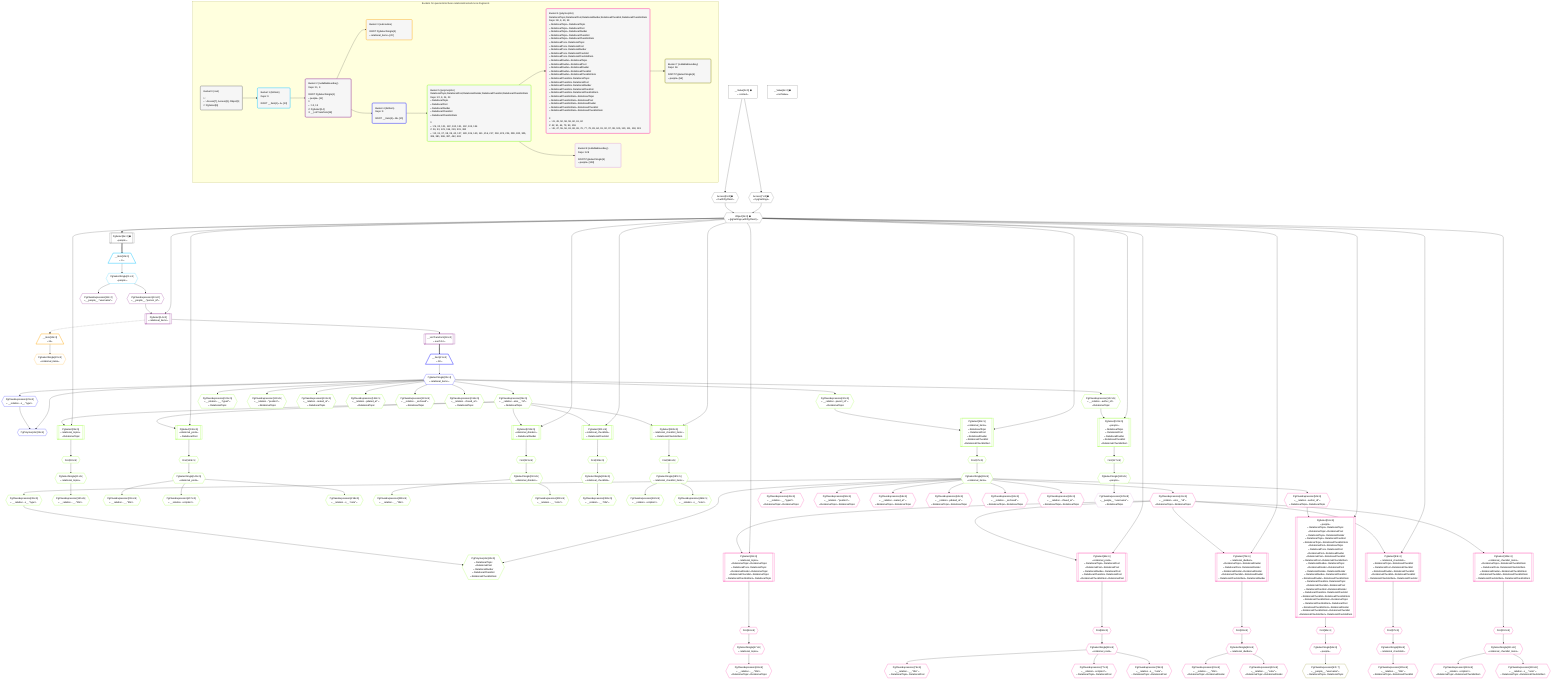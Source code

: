 %%{init: {'themeVariables': { 'fontSize': '12px'}}}%%
graph TD
    classDef path fill:#eee,stroke:#000,color:#000
    classDef plan fill:#fff,stroke-width:1px,color:#000
    classDef itemplan fill:#fff,stroke-width:2px,color:#000
    classDef unbatchedplan fill:#dff,stroke-width:1px,color:#000
    classDef sideeffectplan fill:#fcc,stroke-width:2px,color:#000
    classDef bucket fill:#f6f6f6,color:#000,stroke-width:2px,text-align:left


    %% plan dependencies
    Object9{{"Object[9∈0] ➊<br />ᐸ{pgSettings,withPgClient}ᐳ"}}:::plan
    Access7{{"Access[7∈0] ➊<br />ᐸ2.pgSettingsᐳ"}}:::plan
    Access8{{"Access[8∈0] ➊<br />ᐸ2.withPgClientᐳ"}}:::plan
    Access7 & Access8 --> Object9
    PgSelect6[["PgSelect[6∈0] ➊<br />ᐸpeopleᐳ"]]:::plan
    Object9 --> PgSelect6
    __Value2["__Value[2∈0] ➊<br />ᐸcontextᐳ"]:::plan
    __Value2 --> Access7
    __Value2 --> Access8
    __Value4["__Value[4∈0] ➊<br />ᐸrootValueᐳ"]:::plan
    __Item10[/"__Item[10∈1]<br />ᐸ6ᐳ"\]:::itemplan
    PgSelect6 ==> __Item10
    PgSelectSingle11{{"PgSelectSingle[11∈1]<br />ᐸpeopleᐳ"}}:::plan
    __Item10 --> PgSelectSingle11
    PgSelect14[["PgSelect[14∈2]<br />ᐸrelational_itemsᐳ"]]:::plan
    PgClassExpression13{{"PgClassExpression[13∈2]<br />ᐸ__people__.”person_id”ᐳ"}}:::plan
    Object9 & PgClassExpression13 --> PgSelect14
    PgClassExpression12{{"PgClassExpression[12∈2]<br />ᐸ__people__.”username”ᐳ"}}:::plan
    PgSelectSingle11 --> PgClassExpression12
    PgSelectSingle11 --> PgClassExpression13
    __ListTransform18[["__ListTransform[18∈2]<br />ᐸeach:14ᐳ"]]:::plan
    PgSelect14 --> __ListTransform18
    __Item19[/"__Item[19∈3]<br />ᐸ14ᐳ"\]:::itemplan
    PgSelect14 -.-> __Item19
    PgSelectSingle20{{"PgSelectSingle[20∈3]<br />ᐸrelational_itemsᐳ"}}:::plan
    __Item19 --> PgSelectSingle20
    PgPolymorphic24{{"PgPolymorphic[24∈4]"}}:::plan
    PgSelectSingle22{{"PgSelectSingle[22∈4]<br />ᐸrelational_itemsᐳ"}}:::plan
    PgClassExpression23{{"PgClassExpression[23∈4]<br />ᐸ__relation...s__.”type”ᐳ"}}:::plan
    PgSelectSingle22 & PgClassExpression23 --> PgPolymorphic24
    __Item21[/"__Item[21∈4]<br />ᐸ18ᐳ"\]:::itemplan
    __ListTransform18 ==> __Item21
    __Item21 --> PgSelectSingle22
    PgSelectSingle22 --> PgClassExpression23
    PgSelect26[["PgSelect[26∈5]<br />ᐸrelational_topicsᐳ<br />ᐳRelationalTopic"]]:::plan
    PgClassExpression25{{"PgClassExpression[25∈5]<br />ᐸ__relation...ems__.”id”ᐳ<br />ᐳRelationalTopic"}}:::plan
    Object9 & PgClassExpression25 --> PgSelect26
    PgSelect33[["PgSelect[33∈5]<br />ᐸrelational_itemsᐳ<br />ᐳRelationalTopic<br />ᐳRelationalPost<br />ᐳRelationalDivider<br />ᐳRelationalChecklist<br />ᐳRelationalChecklistItem"]]:::plan
    PgClassExpression32{{"PgClassExpression[32∈5]<br />ᐸ__relation...parent_id”ᐳ<br />ᐳRelationalTopic"}}:::plan
    Object9 & PgClassExpression32 --> PgSelect33
    PgPolymorphic40{{"PgPolymorphic[40∈5]<br />ᐳRelationalTopic<br />ᐳRelationalPost<br />ᐳRelationalDivider<br />ᐳRelationalChecklist<br />ᐳRelationalChecklistItem"}}:::plan
    PgSelectSingle38{{"PgSelectSingle[38∈5]<br />ᐸrelational_itemsᐳ"}}:::plan
    PgClassExpression39{{"PgClassExpression[39∈5]<br />ᐸ__relation...s__.”type”ᐳ"}}:::plan
    PgSelectSingle38 & PgClassExpression39 --> PgPolymorphic40
    PgSelect123[["PgSelect[123∈5]<br />ᐸpeopleᐳ<br />ᐳRelationalTopic<br />ᐳRelationalPost<br />ᐳRelationalDivider<br />ᐳRelationalChecklist<br />ᐳRelationalChecklistItem"]]:::plan
    PgClassExpression122{{"PgClassExpression[122∈5]<br />ᐸ__relation...author_id”ᐳ<br />ᐳRelationalTopic"}}:::plan
    Object9 & PgClassExpression122 --> PgSelect123
    PgSelect136[["PgSelect[136∈5]<br />ᐸrelational_postsᐳ<br />ᐳRelationalPost"]]:::plan
    Object9 & PgClassExpression25 --> PgSelect136
    PgSelect219[["PgSelect[219∈5]<br />ᐸrelational_dividersᐳ<br />ᐳRelationalDivider"]]:::plan
    Object9 & PgClassExpression25 --> PgSelect219
    PgSelect301[["PgSelect[301∈5]<br />ᐸrelational_checklistsᐳ<br />ᐳRelationalChecklist"]]:::plan
    Object9 & PgClassExpression25 --> PgSelect301
    PgSelect382[["PgSelect[382∈5]<br />ᐸrelational_checklist_itemsᐳ<br />ᐳRelationalChecklistItem"]]:::plan
    Object9 & PgClassExpression25 --> PgSelect382
    PgSelectSingle22 --> PgClassExpression25
    First30{{"First[30∈5]"}}:::plan
    PgSelect26 --> First30
    PgSelectSingle31{{"PgSelectSingle[31∈5]<br />ᐸrelational_topicsᐳ"}}:::plan
    First30 --> PgSelectSingle31
    PgSelectSingle22 --> PgClassExpression32
    First37{{"First[37∈5]"}}:::plan
    PgSelect33 --> First37
    First37 --> PgSelectSingle38
    PgSelectSingle38 --> PgClassExpression39
    PgClassExpression121{{"PgClassExpression[121∈5]<br />ᐸ__relation...__.”type2”ᐳ<br />ᐳRelationalTopic"}}:::plan
    PgSelectSingle22 --> PgClassExpression121
    PgSelectSingle22 --> PgClassExpression122
    First127{{"First[127∈5]"}}:::plan
    PgSelect123 --> First127
    PgSelectSingle128{{"PgSelectSingle[128∈5]<br />ᐸpeopleᐳ"}}:::plan
    First127 --> PgSelectSingle128
    PgClassExpression130{{"PgClassExpression[130∈5]<br />ᐸ__relation...”position”ᐳ<br />ᐳRelationalTopic"}}:::plan
    PgSelectSingle22 --> PgClassExpression130
    PgClassExpression131{{"PgClassExpression[131∈5]<br />ᐸ__relation...reated_at”ᐳ<br />ᐳRelationalTopic"}}:::plan
    PgSelectSingle22 --> PgClassExpression131
    PgClassExpression132{{"PgClassExpression[132∈5]<br />ᐸ__relation...pdated_at”ᐳ<br />ᐳRelationalTopic"}}:::plan
    PgSelectSingle22 --> PgClassExpression132
    PgClassExpression133{{"PgClassExpression[133∈5]<br />ᐸ__relation..._archived”ᐳ<br />ᐳRelationalTopic"}}:::plan
    PgSelectSingle22 --> PgClassExpression133
    PgClassExpression134{{"PgClassExpression[134∈5]<br />ᐸ__relation...chived_at”ᐳ<br />ᐳRelationalTopic"}}:::plan
    PgSelectSingle22 --> PgClassExpression134
    PgClassExpression135{{"PgClassExpression[135∈5]<br />ᐸ__relation...__.”title”ᐳ"}}:::plan
    PgSelectSingle31 --> PgClassExpression135
    First140{{"First[140∈5]"}}:::plan
    PgSelect136 --> First140
    PgSelectSingle141{{"PgSelectSingle[141∈5]<br />ᐸrelational_postsᐳ"}}:::plan
    First140 --> PgSelectSingle141
    PgClassExpression216{{"PgClassExpression[216∈5]<br />ᐸ__relation...__.”title”ᐳ"}}:::plan
    PgSelectSingle141 --> PgClassExpression216
    PgClassExpression217{{"PgClassExpression[217∈5]<br />ᐸ__relation...scription”ᐳ"}}:::plan
    PgSelectSingle141 --> PgClassExpression217
    PgClassExpression218{{"PgClassExpression[218∈5]<br />ᐸ__relation...s__.”note”ᐳ"}}:::plan
    PgSelectSingle141 --> PgClassExpression218
    First223{{"First[223∈5]"}}:::plan
    PgSelect219 --> First223
    PgSelectSingle224{{"PgSelectSingle[224∈5]<br />ᐸrelational_dividersᐳ"}}:::plan
    First223 --> PgSelectSingle224
    PgClassExpression299{{"PgClassExpression[299∈5]<br />ᐸ__relation...__.”title”ᐳ"}}:::plan
    PgSelectSingle224 --> PgClassExpression299
    PgClassExpression300{{"PgClassExpression[300∈5]<br />ᐸ__relation...__.”color”ᐳ"}}:::plan
    PgSelectSingle224 --> PgClassExpression300
    First305{{"First[305∈5]"}}:::plan
    PgSelect301 --> First305
    PgSelectSingle306{{"PgSelectSingle[306∈5]<br />ᐸrelational_checklistsᐳ"}}:::plan
    First305 --> PgSelectSingle306
    PgClassExpression381{{"PgClassExpression[381∈5]<br />ᐸ__relation...__.”title”ᐳ"}}:::plan
    PgSelectSingle306 --> PgClassExpression381
    First386{{"First[386∈5]"}}:::plan
    PgSelect382 --> First386
    PgSelectSingle387{{"PgSelectSingle[387∈5]<br />ᐸrelational_checklist_itemsᐳ"}}:::plan
    First386 --> PgSelectSingle387
    PgClassExpression462{{"PgClassExpression[462∈5]<br />ᐸ__relation...scription”ᐳ"}}:::plan
    PgSelectSingle387 --> PgClassExpression462
    PgClassExpression463{{"PgClassExpression[463∈5]<br />ᐸ__relation...s__.”note”ᐳ"}}:::plan
    PgSelectSingle387 --> PgClassExpression463
    PgSelect42[["PgSelect[42∈6]<br />ᐸrelational_topicsᐳ<br />ᐳRelationalTopicᐳRelationalTopic<br />ᐳRelationalPostᐳRelationalTopic<br />ᐳRelationalDividerᐳRelationalTopic<br />ᐳRelationalChecklistᐳRelationalTopic<br />ᐳRelationalChecklistItemᐳRelationalTopic"]]:::plan
    PgClassExpression41{{"PgClassExpression[41∈6]<br />ᐸ__relation...ems__.”id”ᐳ<br />ᐳRelationalTopicᐳRelationalTopic"}}:::plan
    Object9 & PgClassExpression41 --> PgSelect42
    PgSelect51[["PgSelect[51∈6]<br />ᐸpeopleᐳ<br />ᐳRelationalTopicᐳRelationalTopic<br />ᐳRelationalTopicᐳRelationalPost<br />ᐳRelationalTopicᐳRelationalDivider<br />ᐳRelationalTopicᐳRelationalChecklist<br />ᐳRelationalTopicᐳRelationalChecklistItem<br />ᐳRelationalPostᐳRelationalTopic<br />ᐳRelationalPostᐳRelationalPost<br />ᐳRelationalPostᐳRelationalDivider<br />ᐳRelationalPostᐳRelationalChecklist<br />ᐳRelationalPostᐳRelationalChecklistItem<br />ᐳRelationalDividerᐳRelationalTopic<br />ᐳRelationalDividerᐳRelationalPost<br />ᐳRelationalDividerᐳRelationalDivider<br />ᐳRelationalDividerᐳRelationalChecklist<br />ᐳRelationalDividerᐳRelationalChecklistItem<br />ᐳRelationalChecklistᐳRelationalTopic<br />ᐳRelationalChecklistᐳRelationalPost<br />ᐳRelationalChecklistᐳRelationalDivider<br />ᐳRelationalChecklistᐳRelationalChecklist<br />ᐳRelationalChecklistᐳRelationalChecklistItem<br />ᐳRelationalChecklistItemᐳRelationalTopic<br />ᐳRelationalChecklistItemᐳRelationalPost<br />ᐳRelationalChecklistItemᐳRelationalDivider<br />ᐳRelationalChecklistItemᐳRelationalChecklist<br />ᐳRelationalChecklistItemᐳRelationalChecklistItem"]]:::plan
    PgClassExpression50{{"PgClassExpression[50∈6]<br />ᐸ__relation...author_id”ᐳ<br />ᐳRelationalTopicᐳRelationalTopic"}}:::plan
    Object9 & PgClassExpression50 --> PgSelect51
    PgSelect64[["PgSelect[64∈6]<br />ᐸrelational_postsᐳ<br />ᐳRelationalTopicᐳRelationalPost<br />ᐳRelationalPostᐳRelationalPost<br />ᐳRelationalDividerᐳRelationalPost<br />ᐳRelationalChecklistᐳRelationalPost<br />ᐳRelationalChecklistItemᐳRelationalPost"]]:::plan
    Object9 & PgClassExpression41 --> PgSelect64
    PgSelect79[["PgSelect[79∈6]<br />ᐸrelational_dividersᐳ<br />ᐳRelationalTopicᐳRelationalDivider<br />ᐳRelationalPostᐳRelationalDivider<br />ᐳRelationalDividerᐳRelationalDivider<br />ᐳRelationalChecklistᐳRelationalDivider<br />ᐳRelationalChecklistItemᐳRelationalDivider"]]:::plan
    Object9 & PgClassExpression41 --> PgSelect79
    PgSelect93[["PgSelect[93∈6]<br />ᐸrelational_checklistsᐳ<br />ᐳRelationalTopicᐳRelationalChecklist<br />ᐳRelationalPostᐳRelationalChecklist<br />ᐳRelationalDividerᐳRelationalChecklist<br />ᐳRelationalChecklistᐳRelationalChecklist<br />ᐳRelationalChecklistItemᐳRelationalChecklist"]]:::plan
    Object9 & PgClassExpression41 --> PgSelect93
    PgSelect106[["PgSelect[106∈6]<br />ᐸrelational_checklist_itemsᐳ<br />ᐳRelationalTopicᐳRelationalChecklistItem<br />ᐳRelationalPostᐳRelationalChecklistItem<br />ᐳRelationalDividerᐳRelationalChecklistItem<br />ᐳRelationalChecklistᐳRelationalChecklistItem<br />ᐳRelationalChecklistItemᐳRelationalChecklistItem"]]:::plan
    Object9 & PgClassExpression41 --> PgSelect106
    PgSelectSingle38 --> PgClassExpression41
    First46{{"First[46∈6]"}}:::plan
    PgSelect42 --> First46
    PgSelectSingle47{{"PgSelectSingle[47∈6]<br />ᐸrelational_topicsᐳ"}}:::plan
    First46 --> PgSelectSingle47
    PgClassExpression49{{"PgClassExpression[49∈6]<br />ᐸ__relation...__.”type2”ᐳ<br />ᐳRelationalTopicᐳRelationalTopic"}}:::plan
    PgSelectSingle38 --> PgClassExpression49
    PgSelectSingle38 --> PgClassExpression50
    First55{{"First[55∈6]"}}:::plan
    PgSelect51 --> First55
    PgSelectSingle56{{"PgSelectSingle[56∈6]<br />ᐸpeopleᐳ"}}:::plan
    First55 --> PgSelectSingle56
    PgClassExpression58{{"PgClassExpression[58∈6]<br />ᐸ__relation...”position”ᐳ<br />ᐳRelationalTopicᐳRelationalTopic"}}:::plan
    PgSelectSingle38 --> PgClassExpression58
    PgClassExpression59{{"PgClassExpression[59∈6]<br />ᐸ__relation...reated_at”ᐳ<br />ᐳRelationalTopicᐳRelationalTopic"}}:::plan
    PgSelectSingle38 --> PgClassExpression59
    PgClassExpression60{{"PgClassExpression[60∈6]<br />ᐸ__relation...pdated_at”ᐳ<br />ᐳRelationalTopicᐳRelationalTopic"}}:::plan
    PgSelectSingle38 --> PgClassExpression60
    PgClassExpression61{{"PgClassExpression[61∈6]<br />ᐸ__relation..._archived”ᐳ<br />ᐳRelationalTopicᐳRelationalTopic"}}:::plan
    PgSelectSingle38 --> PgClassExpression61
    PgClassExpression62{{"PgClassExpression[62∈6]<br />ᐸ__relation...chived_at”ᐳ<br />ᐳRelationalTopicᐳRelationalTopic"}}:::plan
    PgSelectSingle38 --> PgClassExpression62
    PgClassExpression63{{"PgClassExpression[63∈6]<br />ᐸ__relation...__.”title”ᐳ<br />ᐳRelationalTopicᐳRelationalTopic"}}:::plan
    PgSelectSingle47 --> PgClassExpression63
    First68{{"First[68∈6]"}}:::plan
    PgSelect64 --> First68
    PgSelectSingle69{{"PgSelectSingle[69∈6]<br />ᐸrelational_postsᐳ"}}:::plan
    First68 --> PgSelectSingle69
    PgClassExpression76{{"PgClassExpression[76∈6]<br />ᐸ__relation...__.”title”ᐳ<br />ᐳRelationalTopicᐳRelationalPost"}}:::plan
    PgSelectSingle69 --> PgClassExpression76
    PgClassExpression77{{"PgClassExpression[77∈6]<br />ᐸ__relation...scription”ᐳ<br />ᐳRelationalTopicᐳRelationalPost"}}:::plan
    PgSelectSingle69 --> PgClassExpression77
    PgClassExpression78{{"PgClassExpression[78∈6]<br />ᐸ__relation...s__.”note”ᐳ<br />ᐳRelationalTopicᐳRelationalPost"}}:::plan
    PgSelectSingle69 --> PgClassExpression78
    First83{{"First[83∈6]"}}:::plan
    PgSelect79 --> First83
    PgSelectSingle84{{"PgSelectSingle[84∈6]<br />ᐸrelational_dividersᐳ"}}:::plan
    First83 --> PgSelectSingle84
    PgClassExpression91{{"PgClassExpression[91∈6]<br />ᐸ__relation...__.”title”ᐳ<br />ᐳRelationalTopicᐳRelationalDivider"}}:::plan
    PgSelectSingle84 --> PgClassExpression91
    PgClassExpression92{{"PgClassExpression[92∈6]<br />ᐸ__relation...__.”color”ᐳ<br />ᐳRelationalTopicᐳRelationalDivider"}}:::plan
    PgSelectSingle84 --> PgClassExpression92
    First97{{"First[97∈6]"}}:::plan
    PgSelect93 --> First97
    PgSelectSingle98{{"PgSelectSingle[98∈6]<br />ᐸrelational_checklistsᐳ"}}:::plan
    First97 --> PgSelectSingle98
    PgClassExpression105{{"PgClassExpression[105∈6]<br />ᐸ__relation...__.”title”ᐳ<br />ᐳRelationalTopicᐳRelationalChecklist"}}:::plan
    PgSelectSingle98 --> PgClassExpression105
    First110{{"First[110∈6]"}}:::plan
    PgSelect106 --> First110
    PgSelectSingle111{{"PgSelectSingle[111∈6]<br />ᐸrelational_checklist_itemsᐳ"}}:::plan
    First110 --> PgSelectSingle111
    PgClassExpression118{{"PgClassExpression[118∈6]<br />ᐸ__relation...scription”ᐳ<br />ᐳRelationalTopicᐳRelationalChecklistItem"}}:::plan
    PgSelectSingle111 --> PgClassExpression118
    PgClassExpression119{{"PgClassExpression[119∈6]<br />ᐸ__relation...s__.”note”ᐳ<br />ᐳRelationalTopicᐳRelationalChecklistItem"}}:::plan
    PgSelectSingle111 --> PgClassExpression119
    PgClassExpression57{{"PgClassExpression[57∈7]<br />ᐸ__people__.”username”ᐳ<br />ᐳRelationalTopicᐳRelationalTopic"}}:::plan
    PgSelectSingle56 --> PgClassExpression57
    PgClassExpression129{{"PgClassExpression[129∈8]<br />ᐸ__people__.”username”ᐳ<br />ᐳRelationalTopic"}}:::plan
    PgSelectSingle128 --> PgClassExpression129

    %% define steps

    subgraph "Buckets for queries/interfaces-relational/nested-more-fragments"
    Bucket0("Bucket 0 (root)<br /><br />1: <br />ᐳ: Access[7], Access[8], Object[9]<br />2: PgSelect[6]"):::bucket
    classDef bucket0 stroke:#696969
    class Bucket0,__Value2,__Value4,PgSelect6,Access7,Access8,Object9 bucket0
    Bucket1("Bucket 1 (listItem)<br />Deps: 9<br /><br />ROOT __Item{1}ᐸ6ᐳ[10]"):::bucket
    classDef bucket1 stroke:#00bfff
    class Bucket1,__Item10,PgSelectSingle11 bucket1
    Bucket2("Bucket 2 (nullableBoundary)<br />Deps: 11, 9<br /><br />ROOT PgSelectSingle{1}ᐸpeopleᐳ[11]<br />1: <br />ᐳ: 12, 13<br />2: PgSelect[14]<br />3: __ListTransform[18]"):::bucket
    classDef bucket2 stroke:#7f007f
    class Bucket2,PgClassExpression12,PgClassExpression13,PgSelect14,__ListTransform18 bucket2
    Bucket3("Bucket 3 (subroutine)<br /><br />ROOT PgSelectSingle{3}ᐸrelational_itemsᐳ[20]"):::bucket
    classDef bucket3 stroke:#ffa500
    class Bucket3,__Item19,PgSelectSingle20 bucket3
    Bucket4("Bucket 4 (listItem)<br />Deps: 9<br /><br />ROOT __Item{4}ᐸ18ᐳ[21]"):::bucket
    classDef bucket4 stroke:#0000ff
    class Bucket4,__Item21,PgSelectSingle22,PgClassExpression23,PgPolymorphic24 bucket4
    Bucket5("Bucket 5 (polymorphic)<br />RelationalTopic,RelationalPost,RelationalDivider,RelationalChecklist,RelationalChecklistItem<br />Deps: 22, 9, 24, 23<br />ᐳRelationalTopic<br />ᐳRelationalPost<br />ᐳRelationalDivider<br />ᐳRelationalChecklist<br />ᐳRelationalChecklistItem<br /><br />1: <br />ᐳ: 25, 32, 121, 122, 130, 131, 132, 133, 134<br />2: 26, 33, 123, 136, 219, 301, 382<br />ᐳ: 30, 31, 37, 38, 39, 40, 127, 128, 135, 140, 141, 216, 217, 218, 223, 224, 299, 300, 305, 306, 381, 386, 387, 462, 463"):::bucket
    classDef bucket5 stroke:#7fff00
    class Bucket5,PgClassExpression25,PgSelect26,First30,PgSelectSingle31,PgClassExpression32,PgSelect33,First37,PgSelectSingle38,PgClassExpression39,PgPolymorphic40,PgClassExpression121,PgClassExpression122,PgSelect123,First127,PgSelectSingle128,PgClassExpression130,PgClassExpression131,PgClassExpression132,PgClassExpression133,PgClassExpression134,PgClassExpression135,PgSelect136,First140,PgSelectSingle141,PgClassExpression216,PgClassExpression217,PgClassExpression218,PgSelect219,First223,PgSelectSingle224,PgClassExpression299,PgClassExpression300,PgSelect301,First305,PgSelectSingle306,PgClassExpression381,PgSelect382,First386,PgSelectSingle387,PgClassExpression462,PgClassExpression463 bucket5
    Bucket6("Bucket 6 (polymorphic)<br />RelationalTopic,RelationalPost,RelationalDivider,RelationalChecklist,RelationalChecklistItem<br />Deps: 38, 9, 40, 39<br />ᐳRelationalTopicᐳRelationalTopic<br />ᐳRelationalTopicᐳRelationalPost<br />ᐳRelationalTopicᐳRelationalDivider<br />ᐳRelationalTopicᐳRelationalChecklist<br />ᐳRelationalTopicᐳRelationalChecklistItem<br />ᐳRelationalPostᐳRelationalTopic<br />ᐳRelationalPostᐳRelationalPost<br />ᐳRelationalPostᐳRelationalDivider<br />ᐳRelationalPostᐳRelationalChecklist<br />ᐳRelationalPostᐳRelationalChecklistItem<br />ᐳRelationalDividerᐳRelationalTopic<br />ᐳRelationalDividerᐳRelationalPost<br />ᐳRelationalDividerᐳRelationalDivider<br />ᐳRelationalDividerᐳRelationalChecklist<br />ᐳRelationalDividerᐳRelationalChecklistItem<br />ᐳRelationalChecklistᐳRelationalTopic<br />ᐳRelationalChecklistᐳRelationalPost<br />ᐳRelationalChecklistᐳRelationalDivider<br />ᐳRelationalChecklistᐳRelationalChecklist<br />ᐳRelationalChecklistᐳRelationalChecklistItem<br />ᐳRelationalChecklistItemᐳRelationalTopic<br />ᐳRelationalChecklistItemᐳRelationalPost<br />ᐳRelationalChecklistItemᐳRelationalDivider<br />ᐳRelationalChecklistItemᐳRelationalChecklist<br />ᐳRelationalChecklistItemᐳRelationalChecklistItem<br /><br />1: <br />ᐳ: 41, 49, 50, 58, 59, 60, 61, 62<br />2: 42, 51, 64, 79, 93, 106<br />ᐳ: 46, 47, 55, 56, 63, 68, 69, 76, 77, 78, 83, 84, 91, 92, 97, 98, 105, 110, 111, 118, 119"):::bucket
    classDef bucket6 stroke:#ff1493
    class Bucket6,PgClassExpression41,PgSelect42,First46,PgSelectSingle47,PgClassExpression49,PgClassExpression50,PgSelect51,First55,PgSelectSingle56,PgClassExpression58,PgClassExpression59,PgClassExpression60,PgClassExpression61,PgClassExpression62,PgClassExpression63,PgSelect64,First68,PgSelectSingle69,PgClassExpression76,PgClassExpression77,PgClassExpression78,PgSelect79,First83,PgSelectSingle84,PgClassExpression91,PgClassExpression92,PgSelect93,First97,PgSelectSingle98,PgClassExpression105,PgSelect106,First110,PgSelectSingle111,PgClassExpression118,PgClassExpression119 bucket6
    Bucket7("Bucket 7 (nullableBoundary)<br />Deps: 56<br /><br />ROOT PgSelectSingle{6}ᐸpeopleᐳ[56]"):::bucket
    classDef bucket7 stroke:#808000
    class Bucket7,PgClassExpression57 bucket7
    Bucket8("Bucket 8 (nullableBoundary)<br />Deps: 128<br /><br />ROOT PgSelectSingle{5}ᐸpeopleᐳ[128]"):::bucket
    classDef bucket8 stroke:#dda0dd
    class Bucket8,PgClassExpression129 bucket8
    Bucket0 --> Bucket1
    Bucket1 --> Bucket2
    Bucket2 --> Bucket3 & Bucket4
    Bucket4 --> Bucket5
    Bucket5 --> Bucket6 & Bucket8
    Bucket6 --> Bucket7
    end